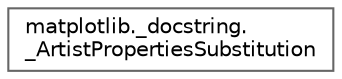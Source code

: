 digraph "Graphical Class Hierarchy"
{
 // LATEX_PDF_SIZE
  bgcolor="transparent";
  edge [fontname=Helvetica,fontsize=10,labelfontname=Helvetica,labelfontsize=10];
  node [fontname=Helvetica,fontsize=10,shape=box,height=0.2,width=0.4];
  rankdir="LR";
  Node0 [id="Node000000",label="matplotlib._docstring.\l_ArtistPropertiesSubstitution",height=0.2,width=0.4,color="grey40", fillcolor="white", style="filled",URL="$d2/da9/classmatplotlib_1_1__docstring_1_1__ArtistPropertiesSubstitution.html",tooltip=" "];
}
